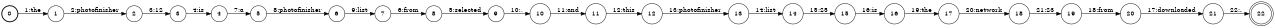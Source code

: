 digraph FST {
rankdir = LR;
size = "8.5,11";
label = "";
center = 1;
orientation = Portrait;
ranksep = "0.4";
nodesep = "0.25";
0 [label = "0", shape = circle, style = bold, fontsize = 14]
	0 -> 1 [label = "1:the", fontsize = 14];
1 [label = "1", shape = circle, style = solid, fontsize = 14]
	1 -> 2 [label = "2:photofinisher", fontsize = 14];
2 [label = "2", shape = circle, style = solid, fontsize = 14]
	2 -> 3 [label = "3:12", fontsize = 14];
3 [label = "3", shape = circle, style = solid, fontsize = 14]
	3 -> 4 [label = "4:is", fontsize = 14];
4 [label = "4", shape = circle, style = solid, fontsize = 14]
	4 -> 5 [label = "7:a", fontsize = 14];
5 [label = "5", shape = circle, style = solid, fontsize = 14]
	5 -> 6 [label = "8:photofinisher", fontsize = 14];
6 [label = "6", shape = circle, style = solid, fontsize = 14]
	6 -> 7 [label = "9:list", fontsize = 14];
7 [label = "7", shape = circle, style = solid, fontsize = 14]
	7 -> 8 [label = "6:from", fontsize = 14];
8 [label = "8", shape = circle, style = solid, fontsize = 14]
	8 -> 9 [label = "5:selected", fontsize = 14];
9 [label = "9", shape = circle, style = solid, fontsize = 14]
	9 -> 10 [label = "10:,", fontsize = 14];
10 [label = "10", shape = circle, style = solid, fontsize = 14]
	10 -> 11 [label = "11:and", fontsize = 14];
11 [label = "11", shape = circle, style = solid, fontsize = 14]
	11 -> 12 [label = "12:this", fontsize = 14];
12 [label = "12", shape = circle, style = solid, fontsize = 14]
	12 -> 13 [label = "13:photofinisher", fontsize = 14];
13 [label = "13", shape = circle, style = solid, fontsize = 14]
	13 -> 14 [label = "14:list", fontsize = 14];
14 [label = "14", shape = circle, style = solid, fontsize = 14]
	14 -> 15 [label = "15:25", fontsize = 14];
15 [label = "15", shape = circle, style = solid, fontsize = 14]
	15 -> 16 [label = "16:is", fontsize = 14];
16 [label = "16", shape = circle, style = solid, fontsize = 14]
	16 -> 17 [label = "19:the", fontsize = 14];
17 [label = "17", shape = circle, style = solid, fontsize = 14]
	17 -> 18 [label = "20:network", fontsize = 14];
18 [label = "18", shape = circle, style = solid, fontsize = 14]
	18 -> 19 [label = "21:23", fontsize = 14];
19 [label = "19", shape = circle, style = solid, fontsize = 14]
	19 -> 20 [label = "18:from", fontsize = 14];
20 [label = "20", shape = circle, style = solid, fontsize = 14]
	20 -> 21 [label = "17:downloaded", fontsize = 14];
21 [label = "21", shape = circle, style = solid, fontsize = 14]
	21 -> 22 [label = "22:.", fontsize = 14];
22 [label = "22", shape = doublecircle, style = solid, fontsize = 14]
}
